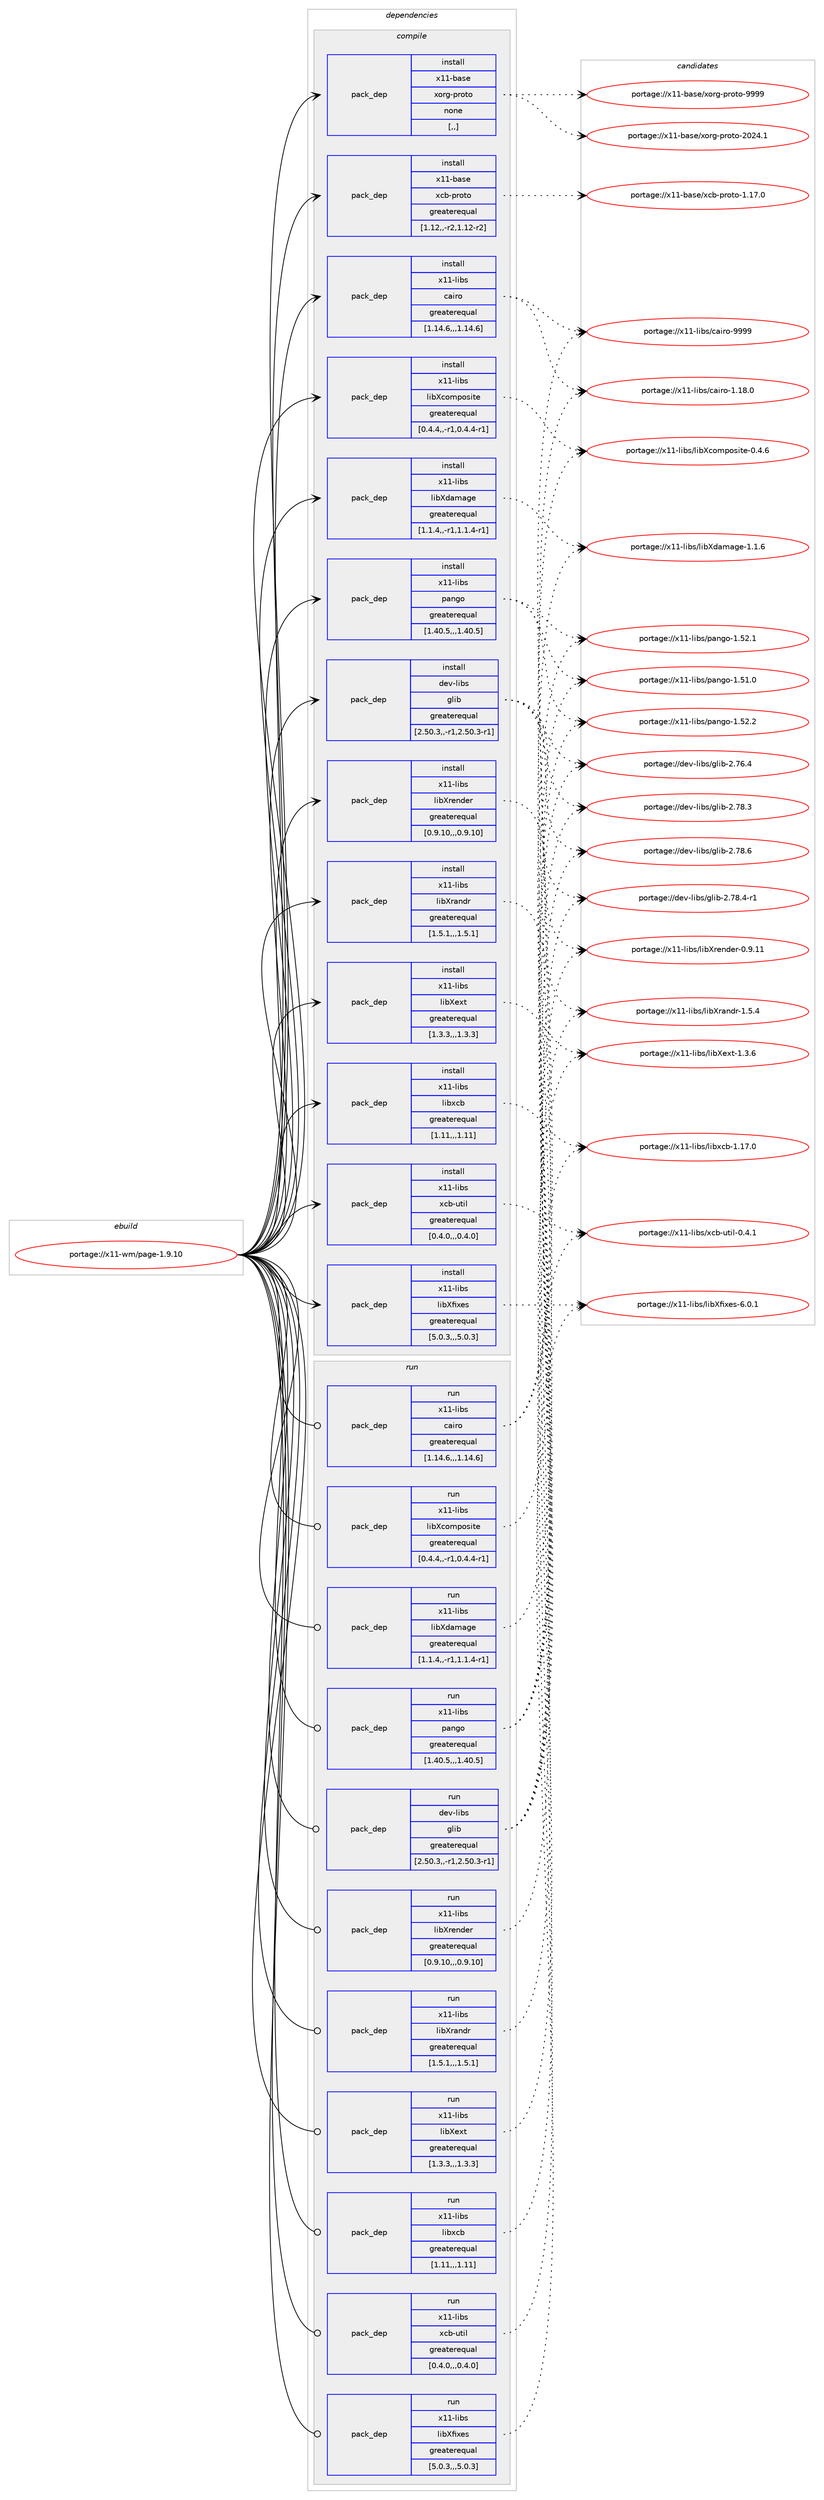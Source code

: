 digraph prolog {

# *************
# Graph options
# *************

newrank=true;
concentrate=true;
compound=true;
graph [rankdir=LR,fontname=Helvetica,fontsize=10,ranksep=1.5];#, ranksep=2.5, nodesep=0.2];
edge  [arrowhead=vee];
node  [fontname=Helvetica,fontsize=10];

# **********
# The ebuild
# **********

subgraph cluster_leftcol {
color=gray;
label=<<i>ebuild</i>>;
id [label="portage://x11-wm/page-1.9.10", color=red, width=4, href="../x11-wm/page-1.9.10.svg"];
}

# ****************
# The dependencies
# ****************

subgraph cluster_midcol {
color=gray;
label=<<i>dependencies</i>>;
subgraph cluster_compile {
fillcolor="#eeeeee";
style=filled;
label=<<i>compile</i>>;
subgraph pack344407 {
dependency472215 [label=<<TABLE BORDER="0" CELLBORDER="1" CELLSPACING="0" CELLPADDING="4" WIDTH="220"><TR><TD ROWSPAN="6" CELLPADDING="30">pack_dep</TD></TR><TR><TD WIDTH="110">install</TD></TR><TR><TD>dev-libs</TD></TR><TR><TD>glib</TD></TR><TR><TD>greaterequal</TD></TR><TR><TD>[2.50.3,,-r1,2.50.3-r1]</TD></TR></TABLE>>, shape=none, color=blue];
}
id:e -> dependency472215:w [weight=20,style="solid",arrowhead="vee"];
subgraph pack344408 {
dependency472216 [label=<<TABLE BORDER="0" CELLBORDER="1" CELLSPACING="0" CELLPADDING="4" WIDTH="220"><TR><TD ROWSPAN="6" CELLPADDING="30">pack_dep</TD></TR><TR><TD WIDTH="110">install</TD></TR><TR><TD>x11-base</TD></TR><TR><TD>xcb-proto</TD></TR><TR><TD>greaterequal</TD></TR><TR><TD>[1.12,,-r2,1.12-r2]</TD></TR></TABLE>>, shape=none, color=blue];
}
id:e -> dependency472216:w [weight=20,style="solid",arrowhead="vee"];
subgraph pack344409 {
dependency472217 [label=<<TABLE BORDER="0" CELLBORDER="1" CELLSPACING="0" CELLPADDING="4" WIDTH="220"><TR><TD ROWSPAN="6" CELLPADDING="30">pack_dep</TD></TR><TR><TD WIDTH="110">install</TD></TR><TR><TD>x11-base</TD></TR><TR><TD>xorg-proto</TD></TR><TR><TD>none</TD></TR><TR><TD>[,,]</TD></TR></TABLE>>, shape=none, color=blue];
}
id:e -> dependency472217:w [weight=20,style="solid",arrowhead="vee"];
subgraph pack344410 {
dependency472218 [label=<<TABLE BORDER="0" CELLBORDER="1" CELLSPACING="0" CELLPADDING="4" WIDTH="220"><TR><TD ROWSPAN="6" CELLPADDING="30">pack_dep</TD></TR><TR><TD WIDTH="110">install</TD></TR><TR><TD>x11-libs</TD></TR><TR><TD>cairo</TD></TR><TR><TD>greaterequal</TD></TR><TR><TD>[1.14.6,,,1.14.6]</TD></TR></TABLE>>, shape=none, color=blue];
}
id:e -> dependency472218:w [weight=20,style="solid",arrowhead="vee"];
subgraph pack344411 {
dependency472219 [label=<<TABLE BORDER="0" CELLBORDER="1" CELLSPACING="0" CELLPADDING="4" WIDTH="220"><TR><TD ROWSPAN="6" CELLPADDING="30">pack_dep</TD></TR><TR><TD WIDTH="110">install</TD></TR><TR><TD>x11-libs</TD></TR><TR><TD>libXcomposite</TD></TR><TR><TD>greaterequal</TD></TR><TR><TD>[0.4.4,,-r1,0.4.4-r1]</TD></TR></TABLE>>, shape=none, color=blue];
}
id:e -> dependency472219:w [weight=20,style="solid",arrowhead="vee"];
subgraph pack344412 {
dependency472220 [label=<<TABLE BORDER="0" CELLBORDER="1" CELLSPACING="0" CELLPADDING="4" WIDTH="220"><TR><TD ROWSPAN="6" CELLPADDING="30">pack_dep</TD></TR><TR><TD WIDTH="110">install</TD></TR><TR><TD>x11-libs</TD></TR><TR><TD>libXdamage</TD></TR><TR><TD>greaterequal</TD></TR><TR><TD>[1.1.4,,-r1,1.1.4-r1]</TD></TR></TABLE>>, shape=none, color=blue];
}
id:e -> dependency472220:w [weight=20,style="solid",arrowhead="vee"];
subgraph pack344413 {
dependency472221 [label=<<TABLE BORDER="0" CELLBORDER="1" CELLSPACING="0" CELLPADDING="4" WIDTH="220"><TR><TD ROWSPAN="6" CELLPADDING="30">pack_dep</TD></TR><TR><TD WIDTH="110">install</TD></TR><TR><TD>x11-libs</TD></TR><TR><TD>libXext</TD></TR><TR><TD>greaterequal</TD></TR><TR><TD>[1.3.3,,,1.3.3]</TD></TR></TABLE>>, shape=none, color=blue];
}
id:e -> dependency472221:w [weight=20,style="solid",arrowhead="vee"];
subgraph pack344414 {
dependency472222 [label=<<TABLE BORDER="0" CELLBORDER="1" CELLSPACING="0" CELLPADDING="4" WIDTH="220"><TR><TD ROWSPAN="6" CELLPADDING="30">pack_dep</TD></TR><TR><TD WIDTH="110">install</TD></TR><TR><TD>x11-libs</TD></TR><TR><TD>libXfixes</TD></TR><TR><TD>greaterequal</TD></TR><TR><TD>[5.0.3,,,5.0.3]</TD></TR></TABLE>>, shape=none, color=blue];
}
id:e -> dependency472222:w [weight=20,style="solid",arrowhead="vee"];
subgraph pack344415 {
dependency472223 [label=<<TABLE BORDER="0" CELLBORDER="1" CELLSPACING="0" CELLPADDING="4" WIDTH="220"><TR><TD ROWSPAN="6" CELLPADDING="30">pack_dep</TD></TR><TR><TD WIDTH="110">install</TD></TR><TR><TD>x11-libs</TD></TR><TR><TD>libXrandr</TD></TR><TR><TD>greaterequal</TD></TR><TR><TD>[1.5.1,,,1.5.1]</TD></TR></TABLE>>, shape=none, color=blue];
}
id:e -> dependency472223:w [weight=20,style="solid",arrowhead="vee"];
subgraph pack344416 {
dependency472224 [label=<<TABLE BORDER="0" CELLBORDER="1" CELLSPACING="0" CELLPADDING="4" WIDTH="220"><TR><TD ROWSPAN="6" CELLPADDING="30">pack_dep</TD></TR><TR><TD WIDTH="110">install</TD></TR><TR><TD>x11-libs</TD></TR><TR><TD>libXrender</TD></TR><TR><TD>greaterequal</TD></TR><TR><TD>[0.9.10,,,0.9.10]</TD></TR></TABLE>>, shape=none, color=blue];
}
id:e -> dependency472224:w [weight=20,style="solid",arrowhead="vee"];
subgraph pack344417 {
dependency472225 [label=<<TABLE BORDER="0" CELLBORDER="1" CELLSPACING="0" CELLPADDING="4" WIDTH="220"><TR><TD ROWSPAN="6" CELLPADDING="30">pack_dep</TD></TR><TR><TD WIDTH="110">install</TD></TR><TR><TD>x11-libs</TD></TR><TR><TD>libxcb</TD></TR><TR><TD>greaterequal</TD></TR><TR><TD>[1.11,,,1.11]</TD></TR></TABLE>>, shape=none, color=blue];
}
id:e -> dependency472225:w [weight=20,style="solid",arrowhead="vee"];
subgraph pack344418 {
dependency472226 [label=<<TABLE BORDER="0" CELLBORDER="1" CELLSPACING="0" CELLPADDING="4" WIDTH="220"><TR><TD ROWSPAN="6" CELLPADDING="30">pack_dep</TD></TR><TR><TD WIDTH="110">install</TD></TR><TR><TD>x11-libs</TD></TR><TR><TD>pango</TD></TR><TR><TD>greaterequal</TD></TR><TR><TD>[1.40.5,,,1.40.5]</TD></TR></TABLE>>, shape=none, color=blue];
}
id:e -> dependency472226:w [weight=20,style="solid",arrowhead="vee"];
subgraph pack344419 {
dependency472227 [label=<<TABLE BORDER="0" CELLBORDER="1" CELLSPACING="0" CELLPADDING="4" WIDTH="220"><TR><TD ROWSPAN="6" CELLPADDING="30">pack_dep</TD></TR><TR><TD WIDTH="110">install</TD></TR><TR><TD>x11-libs</TD></TR><TR><TD>xcb-util</TD></TR><TR><TD>greaterequal</TD></TR><TR><TD>[0.4.0,,,0.4.0]</TD></TR></TABLE>>, shape=none, color=blue];
}
id:e -> dependency472227:w [weight=20,style="solid",arrowhead="vee"];
}
subgraph cluster_compileandrun {
fillcolor="#eeeeee";
style=filled;
label=<<i>compile and run</i>>;
}
subgraph cluster_run {
fillcolor="#eeeeee";
style=filled;
label=<<i>run</i>>;
subgraph pack344420 {
dependency472228 [label=<<TABLE BORDER="0" CELLBORDER="1" CELLSPACING="0" CELLPADDING="4" WIDTH="220"><TR><TD ROWSPAN="6" CELLPADDING="30">pack_dep</TD></TR><TR><TD WIDTH="110">run</TD></TR><TR><TD>dev-libs</TD></TR><TR><TD>glib</TD></TR><TR><TD>greaterequal</TD></TR><TR><TD>[2.50.3,,-r1,2.50.3-r1]</TD></TR></TABLE>>, shape=none, color=blue];
}
id:e -> dependency472228:w [weight=20,style="solid",arrowhead="odot"];
subgraph pack344421 {
dependency472229 [label=<<TABLE BORDER="0" CELLBORDER="1" CELLSPACING="0" CELLPADDING="4" WIDTH="220"><TR><TD ROWSPAN="6" CELLPADDING="30">pack_dep</TD></TR><TR><TD WIDTH="110">run</TD></TR><TR><TD>x11-libs</TD></TR><TR><TD>cairo</TD></TR><TR><TD>greaterequal</TD></TR><TR><TD>[1.14.6,,,1.14.6]</TD></TR></TABLE>>, shape=none, color=blue];
}
id:e -> dependency472229:w [weight=20,style="solid",arrowhead="odot"];
subgraph pack344422 {
dependency472230 [label=<<TABLE BORDER="0" CELLBORDER="1" CELLSPACING="0" CELLPADDING="4" WIDTH="220"><TR><TD ROWSPAN="6" CELLPADDING="30">pack_dep</TD></TR><TR><TD WIDTH="110">run</TD></TR><TR><TD>x11-libs</TD></TR><TR><TD>libXcomposite</TD></TR><TR><TD>greaterequal</TD></TR><TR><TD>[0.4.4,,-r1,0.4.4-r1]</TD></TR></TABLE>>, shape=none, color=blue];
}
id:e -> dependency472230:w [weight=20,style="solid",arrowhead="odot"];
subgraph pack344423 {
dependency472231 [label=<<TABLE BORDER="0" CELLBORDER="1" CELLSPACING="0" CELLPADDING="4" WIDTH="220"><TR><TD ROWSPAN="6" CELLPADDING="30">pack_dep</TD></TR><TR><TD WIDTH="110">run</TD></TR><TR><TD>x11-libs</TD></TR><TR><TD>libXdamage</TD></TR><TR><TD>greaterequal</TD></TR><TR><TD>[1.1.4,,-r1,1.1.4-r1]</TD></TR></TABLE>>, shape=none, color=blue];
}
id:e -> dependency472231:w [weight=20,style="solid",arrowhead="odot"];
subgraph pack344424 {
dependency472232 [label=<<TABLE BORDER="0" CELLBORDER="1" CELLSPACING="0" CELLPADDING="4" WIDTH="220"><TR><TD ROWSPAN="6" CELLPADDING="30">pack_dep</TD></TR><TR><TD WIDTH="110">run</TD></TR><TR><TD>x11-libs</TD></TR><TR><TD>libXext</TD></TR><TR><TD>greaterequal</TD></TR><TR><TD>[1.3.3,,,1.3.3]</TD></TR></TABLE>>, shape=none, color=blue];
}
id:e -> dependency472232:w [weight=20,style="solid",arrowhead="odot"];
subgraph pack344425 {
dependency472233 [label=<<TABLE BORDER="0" CELLBORDER="1" CELLSPACING="0" CELLPADDING="4" WIDTH="220"><TR><TD ROWSPAN="6" CELLPADDING="30">pack_dep</TD></TR><TR><TD WIDTH="110">run</TD></TR><TR><TD>x11-libs</TD></TR><TR><TD>libXfixes</TD></TR><TR><TD>greaterequal</TD></TR><TR><TD>[5.0.3,,,5.0.3]</TD></TR></TABLE>>, shape=none, color=blue];
}
id:e -> dependency472233:w [weight=20,style="solid",arrowhead="odot"];
subgraph pack344426 {
dependency472234 [label=<<TABLE BORDER="0" CELLBORDER="1" CELLSPACING="0" CELLPADDING="4" WIDTH="220"><TR><TD ROWSPAN="6" CELLPADDING="30">pack_dep</TD></TR><TR><TD WIDTH="110">run</TD></TR><TR><TD>x11-libs</TD></TR><TR><TD>libXrandr</TD></TR><TR><TD>greaterequal</TD></TR><TR><TD>[1.5.1,,,1.5.1]</TD></TR></TABLE>>, shape=none, color=blue];
}
id:e -> dependency472234:w [weight=20,style="solid",arrowhead="odot"];
subgraph pack344427 {
dependency472235 [label=<<TABLE BORDER="0" CELLBORDER="1" CELLSPACING="0" CELLPADDING="4" WIDTH="220"><TR><TD ROWSPAN="6" CELLPADDING="30">pack_dep</TD></TR><TR><TD WIDTH="110">run</TD></TR><TR><TD>x11-libs</TD></TR><TR><TD>libXrender</TD></TR><TR><TD>greaterequal</TD></TR><TR><TD>[0.9.10,,,0.9.10]</TD></TR></TABLE>>, shape=none, color=blue];
}
id:e -> dependency472235:w [weight=20,style="solid",arrowhead="odot"];
subgraph pack344428 {
dependency472236 [label=<<TABLE BORDER="0" CELLBORDER="1" CELLSPACING="0" CELLPADDING="4" WIDTH="220"><TR><TD ROWSPAN="6" CELLPADDING="30">pack_dep</TD></TR><TR><TD WIDTH="110">run</TD></TR><TR><TD>x11-libs</TD></TR><TR><TD>libxcb</TD></TR><TR><TD>greaterequal</TD></TR><TR><TD>[1.11,,,1.11]</TD></TR></TABLE>>, shape=none, color=blue];
}
id:e -> dependency472236:w [weight=20,style="solid",arrowhead="odot"];
subgraph pack344429 {
dependency472237 [label=<<TABLE BORDER="0" CELLBORDER="1" CELLSPACING="0" CELLPADDING="4" WIDTH="220"><TR><TD ROWSPAN="6" CELLPADDING="30">pack_dep</TD></TR><TR><TD WIDTH="110">run</TD></TR><TR><TD>x11-libs</TD></TR><TR><TD>pango</TD></TR><TR><TD>greaterequal</TD></TR><TR><TD>[1.40.5,,,1.40.5]</TD></TR></TABLE>>, shape=none, color=blue];
}
id:e -> dependency472237:w [weight=20,style="solid",arrowhead="odot"];
subgraph pack344430 {
dependency472238 [label=<<TABLE BORDER="0" CELLBORDER="1" CELLSPACING="0" CELLPADDING="4" WIDTH="220"><TR><TD ROWSPAN="6" CELLPADDING="30">pack_dep</TD></TR><TR><TD WIDTH="110">run</TD></TR><TR><TD>x11-libs</TD></TR><TR><TD>xcb-util</TD></TR><TR><TD>greaterequal</TD></TR><TR><TD>[0.4.0,,,0.4.0]</TD></TR></TABLE>>, shape=none, color=blue];
}
id:e -> dependency472238:w [weight=20,style="solid",arrowhead="odot"];
}
}

# **************
# The candidates
# **************

subgraph cluster_choices {
rank=same;
color=gray;
label=<<i>candidates</i>>;

subgraph choice344407 {
color=black;
nodesep=1;
choice1001011184510810598115471031081059845504655564654 [label="portage://dev-libs/glib-2.78.6", color=red, width=4,href="../dev-libs/glib-2.78.6.svg"];
choice10010111845108105981154710310810598455046555646524511449 [label="portage://dev-libs/glib-2.78.4-r1", color=red, width=4,href="../dev-libs/glib-2.78.4-r1.svg"];
choice1001011184510810598115471031081059845504655564651 [label="portage://dev-libs/glib-2.78.3", color=red, width=4,href="../dev-libs/glib-2.78.3.svg"];
choice1001011184510810598115471031081059845504655544652 [label="portage://dev-libs/glib-2.76.4", color=red, width=4,href="../dev-libs/glib-2.76.4.svg"];
dependency472215:e -> choice1001011184510810598115471031081059845504655564654:w [style=dotted,weight="100"];
dependency472215:e -> choice10010111845108105981154710310810598455046555646524511449:w [style=dotted,weight="100"];
dependency472215:e -> choice1001011184510810598115471031081059845504655564651:w [style=dotted,weight="100"];
dependency472215:e -> choice1001011184510810598115471031081059845504655544652:w [style=dotted,weight="100"];
}
subgraph choice344408 {
color=black;
nodesep=1;
choice12049494598971151014712099984511211411111611145494649554648 [label="portage://x11-base/xcb-proto-1.17.0", color=red, width=4,href="../x11-base/xcb-proto-1.17.0.svg"];
dependency472216:e -> choice12049494598971151014712099984511211411111611145494649554648:w [style=dotted,weight="100"];
}
subgraph choice344409 {
color=black;
nodesep=1;
choice120494945989711510147120111114103451121141111161114557575757 [label="portage://x11-base/xorg-proto-9999", color=red, width=4,href="../x11-base/xorg-proto-9999.svg"];
choice1204949459897115101471201111141034511211411111611145504850524649 [label="portage://x11-base/xorg-proto-2024.1", color=red, width=4,href="../x11-base/xorg-proto-2024.1.svg"];
dependency472217:e -> choice120494945989711510147120111114103451121141111161114557575757:w [style=dotted,weight="100"];
dependency472217:e -> choice1204949459897115101471201111141034511211411111611145504850524649:w [style=dotted,weight="100"];
}
subgraph choice344410 {
color=black;
nodesep=1;
choice120494945108105981154799971051141114557575757 [label="portage://x11-libs/cairo-9999", color=red, width=4,href="../x11-libs/cairo-9999.svg"];
choice1204949451081059811547999710511411145494649564648 [label="portage://x11-libs/cairo-1.18.0", color=red, width=4,href="../x11-libs/cairo-1.18.0.svg"];
dependency472218:e -> choice120494945108105981154799971051141114557575757:w [style=dotted,weight="100"];
dependency472218:e -> choice1204949451081059811547999710511411145494649564648:w [style=dotted,weight="100"];
}
subgraph choice344411 {
color=black;
nodesep=1;
choice1204949451081059811547108105988899111109112111115105116101454846524654 [label="portage://x11-libs/libXcomposite-0.4.6", color=red, width=4,href="../x11-libs/libXcomposite-0.4.6.svg"];
dependency472219:e -> choice1204949451081059811547108105988899111109112111115105116101454846524654:w [style=dotted,weight="100"];
}
subgraph choice344412 {
color=black;
nodesep=1;
choice120494945108105981154710810598881009710997103101454946494654 [label="portage://x11-libs/libXdamage-1.1.6", color=red, width=4,href="../x11-libs/libXdamage-1.1.6.svg"];
dependency472220:e -> choice120494945108105981154710810598881009710997103101454946494654:w [style=dotted,weight="100"];
}
subgraph choice344413 {
color=black;
nodesep=1;
choice12049494510810598115471081059888101120116454946514654 [label="portage://x11-libs/libXext-1.3.6", color=red, width=4,href="../x11-libs/libXext-1.3.6.svg"];
dependency472221:e -> choice12049494510810598115471081059888101120116454946514654:w [style=dotted,weight="100"];
}
subgraph choice344414 {
color=black;
nodesep=1;
choice12049494510810598115471081059888102105120101115455446484649 [label="portage://x11-libs/libXfixes-6.0.1", color=red, width=4,href="../x11-libs/libXfixes-6.0.1.svg"];
dependency472222:e -> choice12049494510810598115471081059888102105120101115455446484649:w [style=dotted,weight="100"];
}
subgraph choice344415 {
color=black;
nodesep=1;
choice1204949451081059811547108105988811497110100114454946534652 [label="portage://x11-libs/libXrandr-1.5.4", color=red, width=4,href="../x11-libs/libXrandr-1.5.4.svg"];
dependency472223:e -> choice1204949451081059811547108105988811497110100114454946534652:w [style=dotted,weight="100"];
}
subgraph choice344416 {
color=black;
nodesep=1;
choice1204949451081059811547108105988811410111010010111445484657464949 [label="portage://x11-libs/libXrender-0.9.11", color=red, width=4,href="../x11-libs/libXrender-0.9.11.svg"];
dependency472224:e -> choice1204949451081059811547108105988811410111010010111445484657464949:w [style=dotted,weight="100"];
}
subgraph choice344417 {
color=black;
nodesep=1;
choice120494945108105981154710810598120999845494649554648 [label="portage://x11-libs/libxcb-1.17.0", color=red, width=4,href="../x11-libs/libxcb-1.17.0.svg"];
dependency472225:e -> choice120494945108105981154710810598120999845494649554648:w [style=dotted,weight="100"];
}
subgraph choice344418 {
color=black;
nodesep=1;
choice12049494510810598115471129711010311145494653504650 [label="portage://x11-libs/pango-1.52.2", color=red, width=4,href="../x11-libs/pango-1.52.2.svg"];
choice12049494510810598115471129711010311145494653504649 [label="portage://x11-libs/pango-1.52.1", color=red, width=4,href="../x11-libs/pango-1.52.1.svg"];
choice12049494510810598115471129711010311145494653494648 [label="portage://x11-libs/pango-1.51.0", color=red, width=4,href="../x11-libs/pango-1.51.0.svg"];
dependency472226:e -> choice12049494510810598115471129711010311145494653504650:w [style=dotted,weight="100"];
dependency472226:e -> choice12049494510810598115471129711010311145494653504649:w [style=dotted,weight="100"];
dependency472226:e -> choice12049494510810598115471129711010311145494653494648:w [style=dotted,weight="100"];
}
subgraph choice344419 {
color=black;
nodesep=1;
choice1204949451081059811547120999845117116105108454846524649 [label="portage://x11-libs/xcb-util-0.4.1", color=red, width=4,href="../x11-libs/xcb-util-0.4.1.svg"];
dependency472227:e -> choice1204949451081059811547120999845117116105108454846524649:w [style=dotted,weight="100"];
}
subgraph choice344420 {
color=black;
nodesep=1;
choice1001011184510810598115471031081059845504655564654 [label="portage://dev-libs/glib-2.78.6", color=red, width=4,href="../dev-libs/glib-2.78.6.svg"];
choice10010111845108105981154710310810598455046555646524511449 [label="portage://dev-libs/glib-2.78.4-r1", color=red, width=4,href="../dev-libs/glib-2.78.4-r1.svg"];
choice1001011184510810598115471031081059845504655564651 [label="portage://dev-libs/glib-2.78.3", color=red, width=4,href="../dev-libs/glib-2.78.3.svg"];
choice1001011184510810598115471031081059845504655544652 [label="portage://dev-libs/glib-2.76.4", color=red, width=4,href="../dev-libs/glib-2.76.4.svg"];
dependency472228:e -> choice1001011184510810598115471031081059845504655564654:w [style=dotted,weight="100"];
dependency472228:e -> choice10010111845108105981154710310810598455046555646524511449:w [style=dotted,weight="100"];
dependency472228:e -> choice1001011184510810598115471031081059845504655564651:w [style=dotted,weight="100"];
dependency472228:e -> choice1001011184510810598115471031081059845504655544652:w [style=dotted,weight="100"];
}
subgraph choice344421 {
color=black;
nodesep=1;
choice120494945108105981154799971051141114557575757 [label="portage://x11-libs/cairo-9999", color=red, width=4,href="../x11-libs/cairo-9999.svg"];
choice1204949451081059811547999710511411145494649564648 [label="portage://x11-libs/cairo-1.18.0", color=red, width=4,href="../x11-libs/cairo-1.18.0.svg"];
dependency472229:e -> choice120494945108105981154799971051141114557575757:w [style=dotted,weight="100"];
dependency472229:e -> choice1204949451081059811547999710511411145494649564648:w [style=dotted,weight="100"];
}
subgraph choice344422 {
color=black;
nodesep=1;
choice1204949451081059811547108105988899111109112111115105116101454846524654 [label="portage://x11-libs/libXcomposite-0.4.6", color=red, width=4,href="../x11-libs/libXcomposite-0.4.6.svg"];
dependency472230:e -> choice1204949451081059811547108105988899111109112111115105116101454846524654:w [style=dotted,weight="100"];
}
subgraph choice344423 {
color=black;
nodesep=1;
choice120494945108105981154710810598881009710997103101454946494654 [label="portage://x11-libs/libXdamage-1.1.6", color=red, width=4,href="../x11-libs/libXdamage-1.1.6.svg"];
dependency472231:e -> choice120494945108105981154710810598881009710997103101454946494654:w [style=dotted,weight="100"];
}
subgraph choice344424 {
color=black;
nodesep=1;
choice12049494510810598115471081059888101120116454946514654 [label="portage://x11-libs/libXext-1.3.6", color=red, width=4,href="../x11-libs/libXext-1.3.6.svg"];
dependency472232:e -> choice12049494510810598115471081059888101120116454946514654:w [style=dotted,weight="100"];
}
subgraph choice344425 {
color=black;
nodesep=1;
choice12049494510810598115471081059888102105120101115455446484649 [label="portage://x11-libs/libXfixes-6.0.1", color=red, width=4,href="../x11-libs/libXfixes-6.0.1.svg"];
dependency472233:e -> choice12049494510810598115471081059888102105120101115455446484649:w [style=dotted,weight="100"];
}
subgraph choice344426 {
color=black;
nodesep=1;
choice1204949451081059811547108105988811497110100114454946534652 [label="portage://x11-libs/libXrandr-1.5.4", color=red, width=4,href="../x11-libs/libXrandr-1.5.4.svg"];
dependency472234:e -> choice1204949451081059811547108105988811497110100114454946534652:w [style=dotted,weight="100"];
}
subgraph choice344427 {
color=black;
nodesep=1;
choice1204949451081059811547108105988811410111010010111445484657464949 [label="portage://x11-libs/libXrender-0.9.11", color=red, width=4,href="../x11-libs/libXrender-0.9.11.svg"];
dependency472235:e -> choice1204949451081059811547108105988811410111010010111445484657464949:w [style=dotted,weight="100"];
}
subgraph choice344428 {
color=black;
nodesep=1;
choice120494945108105981154710810598120999845494649554648 [label="portage://x11-libs/libxcb-1.17.0", color=red, width=4,href="../x11-libs/libxcb-1.17.0.svg"];
dependency472236:e -> choice120494945108105981154710810598120999845494649554648:w [style=dotted,weight="100"];
}
subgraph choice344429 {
color=black;
nodesep=1;
choice12049494510810598115471129711010311145494653504650 [label="portage://x11-libs/pango-1.52.2", color=red, width=4,href="../x11-libs/pango-1.52.2.svg"];
choice12049494510810598115471129711010311145494653504649 [label="portage://x11-libs/pango-1.52.1", color=red, width=4,href="../x11-libs/pango-1.52.1.svg"];
choice12049494510810598115471129711010311145494653494648 [label="portage://x11-libs/pango-1.51.0", color=red, width=4,href="../x11-libs/pango-1.51.0.svg"];
dependency472237:e -> choice12049494510810598115471129711010311145494653504650:w [style=dotted,weight="100"];
dependency472237:e -> choice12049494510810598115471129711010311145494653504649:w [style=dotted,weight="100"];
dependency472237:e -> choice12049494510810598115471129711010311145494653494648:w [style=dotted,weight="100"];
}
subgraph choice344430 {
color=black;
nodesep=1;
choice1204949451081059811547120999845117116105108454846524649 [label="portage://x11-libs/xcb-util-0.4.1", color=red, width=4,href="../x11-libs/xcb-util-0.4.1.svg"];
dependency472238:e -> choice1204949451081059811547120999845117116105108454846524649:w [style=dotted,weight="100"];
}
}

}
